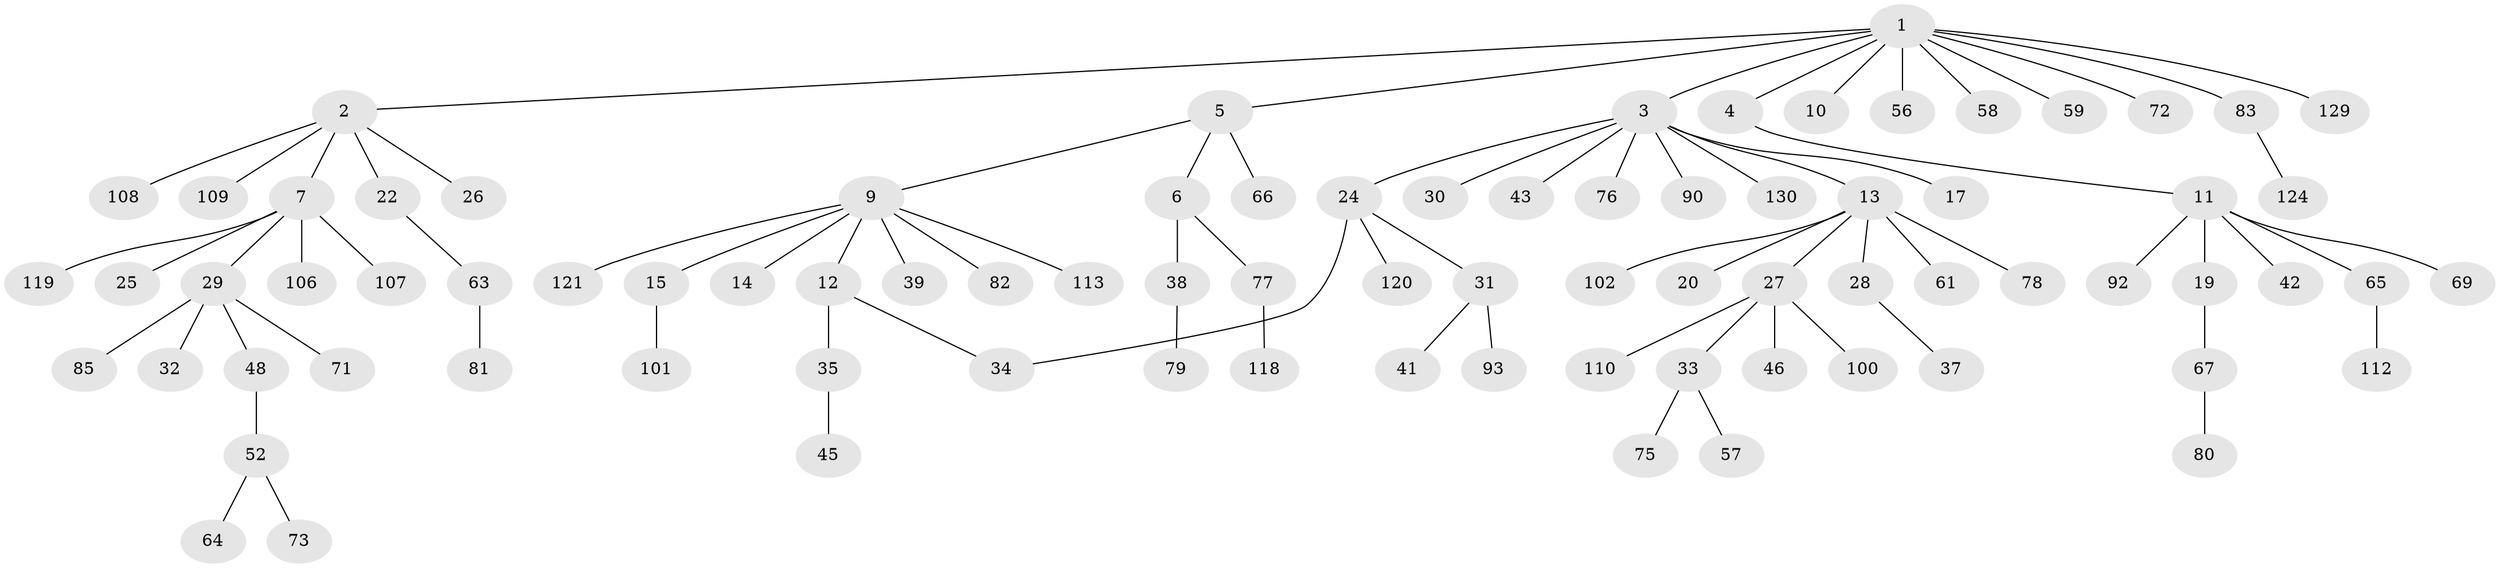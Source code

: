 // Generated by graph-tools (version 1.1) at 2025/23/03/03/25 07:23:30]
// undirected, 84 vertices, 84 edges
graph export_dot {
graph [start="1"]
  node [color=gray90,style=filled];
  1 [super="+40"];
  2;
  3 [super="+16"];
  4 [super="+74"];
  5 [super="+60"];
  6 [super="+21"];
  7 [super="+8"];
  9 [super="+111"];
  10;
  11 [super="+86"];
  12;
  13 [super="+18"];
  14;
  15 [super="+89"];
  17;
  19 [super="+54"];
  20 [super="+23"];
  22;
  24 [super="+128"];
  25 [super="+94"];
  26 [super="+36"];
  27 [super="+47"];
  28 [super="+70"];
  29 [super="+44"];
  30 [super="+87"];
  31 [super="+104"];
  32 [super="+53"];
  33 [super="+62"];
  34 [super="+105"];
  35 [super="+103"];
  37 [super="+49"];
  38 [super="+50"];
  39 [super="+51"];
  41;
  42;
  43;
  45;
  46;
  48 [super="+84"];
  52 [super="+55"];
  56 [super="+68"];
  57;
  58 [super="+122"];
  59 [super="+127"];
  61;
  63 [super="+99"];
  64;
  65 [super="+88"];
  66;
  67 [super="+95"];
  69;
  71 [super="+116"];
  72;
  73 [super="+96"];
  75 [super="+117"];
  76 [super="+97"];
  77;
  78;
  79;
  80;
  81;
  82 [super="+115"];
  83 [super="+98"];
  85;
  90 [super="+91"];
  92;
  93;
  100;
  101 [super="+114"];
  102;
  106;
  107;
  108 [super="+126"];
  109 [super="+125"];
  110;
  112;
  113;
  118 [super="+123"];
  119;
  120;
  121;
  124;
  129;
  130;
  1 -- 2;
  1 -- 3;
  1 -- 4;
  1 -- 5;
  1 -- 10;
  1 -- 129;
  1 -- 83;
  1 -- 58;
  1 -- 72;
  1 -- 56;
  1 -- 59;
  2 -- 7;
  2 -- 22;
  2 -- 26;
  2 -- 108;
  2 -- 109;
  3 -- 13;
  3 -- 17;
  3 -- 76;
  3 -- 90;
  3 -- 130;
  3 -- 24;
  3 -- 43;
  3 -- 30;
  4 -- 11;
  5 -- 6;
  5 -- 9;
  5 -- 66;
  6 -- 38;
  6 -- 77;
  7 -- 25;
  7 -- 119;
  7 -- 106;
  7 -- 107;
  7 -- 29;
  9 -- 12;
  9 -- 14;
  9 -- 15;
  9 -- 39;
  9 -- 82;
  9 -- 113;
  9 -- 121;
  11 -- 19;
  11 -- 42;
  11 -- 65;
  11 -- 69;
  11 -- 92;
  12 -- 34;
  12 -- 35;
  13 -- 27;
  13 -- 61;
  13 -- 20;
  13 -- 102;
  13 -- 28;
  13 -- 78;
  15 -- 101;
  19 -- 67;
  22 -- 63;
  24 -- 31;
  24 -- 120;
  24 -- 34;
  27 -- 33;
  27 -- 46;
  27 -- 100;
  27 -- 110;
  28 -- 37;
  29 -- 32;
  29 -- 48;
  29 -- 71;
  29 -- 85;
  31 -- 41;
  31 -- 93;
  33 -- 57;
  33 -- 75;
  35 -- 45;
  38 -- 79;
  48 -- 52;
  52 -- 64;
  52 -- 73;
  63 -- 81;
  65 -- 112;
  67 -- 80;
  77 -- 118;
  83 -- 124;
}
